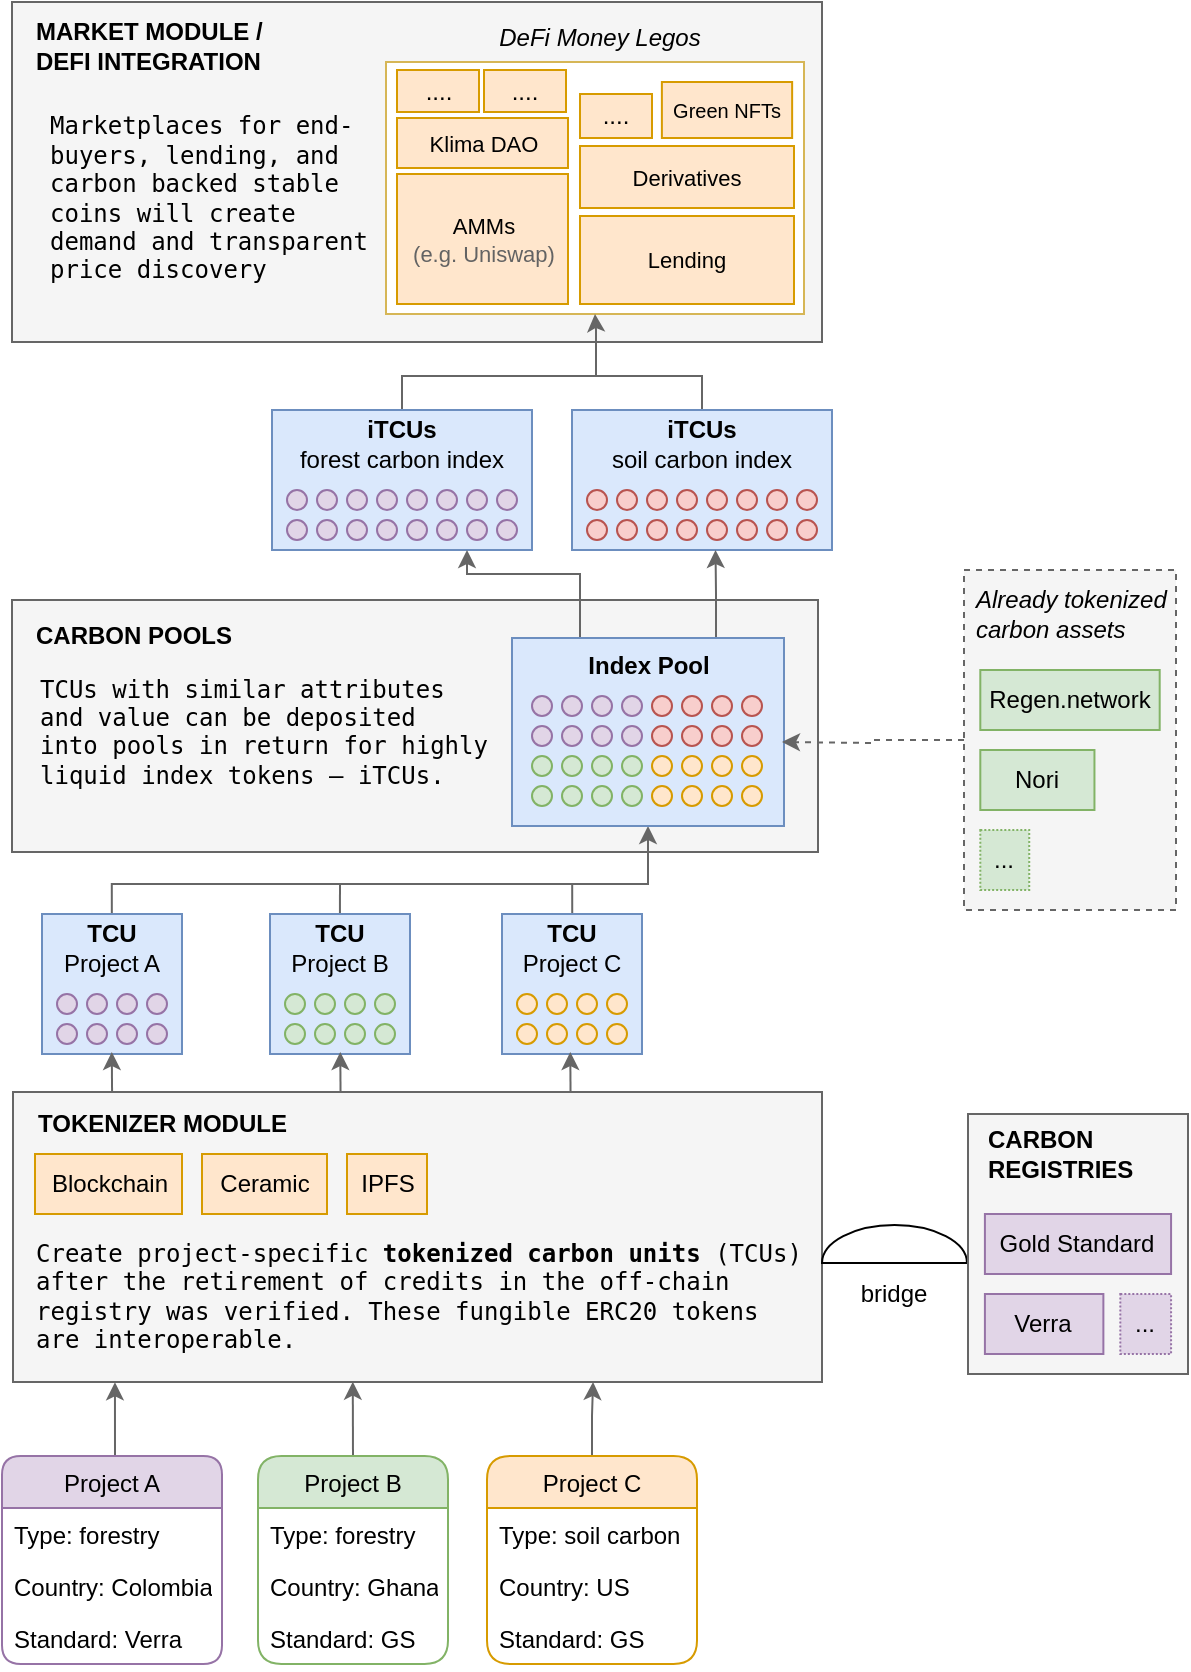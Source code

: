 <mxfile version="14.8.5" type="device"><diagram id="SS_UIljEwQkyQQ2TWj5h" name="Seite-1"><mxGraphModel dx="671" dy="948" grid="1" gridSize="1" guides="1" tooltips="1" connect="1" arrows="1" fold="1" page="1" pageScale="1" pageWidth="1169" pageHeight="1654" math="0" shadow="0"><root><mxCell id="0"/><mxCell id="1" parent="0"/><mxCell id="ynYBlpR0BykVtqzXHr8t-133" value="" style="rounded=0;whiteSpace=wrap;html=1;fillColor=#f5f5f5;align=center;strokeColor=#666666;fontColor=#333333;" parent="1" vertex="1"><mxGeometry x="1225" y="315" width="405" height="170" as="geometry"/></mxCell><mxCell id="f9KXA1o3cwQ3DW0LKf5Z-23" value="" style="rounded=0;whiteSpace=wrap;html=1;strokeColor=#d6b656;fillColor=#FFFFFF;" parent="1" vertex="1"><mxGeometry x="1412" y="345" width="209" height="126" as="geometry"/></mxCell><mxCell id="f9KXA1o3cwQ3DW0LKf5Z-45" style="edgeStyle=orthogonalEdgeStyle;rounded=0;orthogonalLoop=1;jettySize=auto;html=1;fontSize=11;startArrow=none;startFill=0;endArrow=none;endFill=0;strokeColor=#666666;" parent="1" source="ynYBlpR0BykVtqzXHr8t-135" edge="1"><mxGeometry relative="1" as="geometry"><mxPoint x="1518" y="502" as="targetPoint"/><Array as="points"><mxPoint x="1420" y="502"/></Array></mxGeometry></mxCell><mxCell id="ynYBlpR0BykVtqzXHr8t-135" value="" style="rounded=0;whiteSpace=wrap;html=1;align=center;strokeColor=#6c8ebf;fillColor=#dae8fc;" parent="1" vertex="1"><mxGeometry x="1355" y="519" width="130" height="70" as="geometry"/></mxCell><mxCell id="f9KXA1o3cwQ3DW0LKf5Z-42" style="edgeStyle=orthogonalEdgeStyle;rounded=0;orthogonalLoop=1;jettySize=auto;html=1;exitX=0.5;exitY=0;exitDx=0;exitDy=0;entryX=0.126;entryY=1.001;entryDx=0;entryDy=0;entryPerimeter=0;startArrow=none;startFill=0;endArrow=classic;endFill=1;strokeColor=#666666;" parent="1" source="ynYBlpR0BykVtqzXHr8t-141" target="ynYBlpR0BykVtqzXHr8t-326" edge="1"><mxGeometry relative="1" as="geometry"/></mxCell><mxCell id="ynYBlpR0BykVtqzXHr8t-141" value="Project A" style="rounded=1;swimlane;fontStyle=0;childLayout=stackLayout;horizontal=1;startSize=26;horizontalStack=0;resizeParent=1;resizeParentMax=0;resizeLast=0;collapsible=1;marginBottom=0;fillColor=#e1d5e7;strokeColor=#9673a6;arcSize=12;" parent="1" vertex="1"><mxGeometry x="1220" y="1042" width="110" height="104" as="geometry"><mxRectangle x="1220" y="1042" width="80" height="20" as="alternateBounds"/></mxGeometry></mxCell><mxCell id="ynYBlpR0BykVtqzXHr8t-142" value="Type: forestry" style="text;strokeColor=none;fillColor=none;align=left;verticalAlign=top;spacingLeft=4;spacingRight=4;overflow=hidden;rotatable=0;points=[[0,0.5],[1,0.5]];portConstraint=eastwest;" parent="ynYBlpR0BykVtqzXHr8t-141" vertex="1"><mxGeometry y="26" width="110" height="26" as="geometry"/></mxCell><mxCell id="ynYBlpR0BykVtqzXHr8t-143" value="Country: Colombia" style="text;strokeColor=none;fillColor=none;align=left;verticalAlign=top;spacingLeft=4;spacingRight=4;overflow=hidden;rotatable=0;points=[[0,0.5],[1,0.5]];portConstraint=eastwest;" parent="ynYBlpR0BykVtqzXHr8t-141" vertex="1"><mxGeometry y="52" width="110" height="26" as="geometry"/></mxCell><mxCell id="ynYBlpR0BykVtqzXHr8t-144" value="Standard: Verra" style="text;strokeColor=none;fillColor=none;align=left;verticalAlign=top;spacingLeft=4;spacingRight=4;overflow=hidden;rotatable=0;points=[[0,0.5],[1,0.5]];portConstraint=eastwest;" parent="ynYBlpR0BykVtqzXHr8t-141" vertex="1"><mxGeometry y="78" width="110" height="26" as="geometry"/></mxCell><mxCell id="f9KXA1o3cwQ3DW0LKf5Z-41" style="edgeStyle=orthogonalEdgeStyle;rounded=0;orthogonalLoop=1;jettySize=auto;html=1;exitX=0.5;exitY=0;exitDx=0;exitDy=0;entryX=0.42;entryY=0.999;entryDx=0;entryDy=0;entryPerimeter=0;startArrow=none;startFill=0;endArrow=classic;endFill=1;strokeColor=#666666;" parent="1" source="ynYBlpR0BykVtqzXHr8t-146" target="ynYBlpR0BykVtqzXHr8t-326" edge="1"><mxGeometry relative="1" as="geometry"/></mxCell><mxCell id="ynYBlpR0BykVtqzXHr8t-146" value="Project B" style="swimlane;fontStyle=0;childLayout=stackLayout;horizontal=1;startSize=26;horizontalStack=0;resizeParent=1;resizeParentMax=0;resizeLast=0;collapsible=1;marginBottom=0;rounded=1;strokeColor=#82b366;fillColor=#d5e8d4;" parent="1" vertex="1"><mxGeometry x="1348" y="1042" width="95" height="104" as="geometry"><mxRectangle x="155" y="850" width="80" height="20" as="alternateBounds"/></mxGeometry></mxCell><mxCell id="ynYBlpR0BykVtqzXHr8t-147" value="Type: forestry" style="text;strokeColor=none;fillColor=none;align=left;verticalAlign=top;spacingLeft=4;spacingRight=4;overflow=hidden;rotatable=0;points=[[0,0.5],[1,0.5]];portConstraint=eastwest;" parent="ynYBlpR0BykVtqzXHr8t-146" vertex="1"><mxGeometry y="26" width="95" height="26" as="geometry"/></mxCell><mxCell id="ynYBlpR0BykVtqzXHr8t-148" value="Country: Ghana" style="text;strokeColor=none;fillColor=none;align=left;verticalAlign=top;spacingLeft=4;spacingRight=4;overflow=hidden;rotatable=0;points=[[0,0.5],[1,0.5]];portConstraint=eastwest;" parent="ynYBlpR0BykVtqzXHr8t-146" vertex="1"><mxGeometry y="52" width="95" height="26" as="geometry"/></mxCell><mxCell id="ynYBlpR0BykVtqzXHr8t-149" value="Standard: GS" style="text;strokeColor=none;fillColor=none;align=left;verticalAlign=top;spacingLeft=4;spacingRight=4;overflow=hidden;rotatable=0;points=[[0,0.5],[1,0.5]];portConstraint=eastwest;" parent="ynYBlpR0BykVtqzXHr8t-146" vertex="1"><mxGeometry y="78" width="95" height="26" as="geometry"/></mxCell><mxCell id="f9KXA1o3cwQ3DW0LKf5Z-43" style="edgeStyle=orthogonalEdgeStyle;rounded=0;orthogonalLoop=1;jettySize=auto;html=1;startArrow=none;startFill=0;endArrow=classic;endFill=1;strokeColor=#666666;entryX=0.717;entryY=1;entryDx=0;entryDy=0;entryPerimeter=0;" parent="1" source="ynYBlpR0BykVtqzXHr8t-151" target="ynYBlpR0BykVtqzXHr8t-326" edge="1"><mxGeometry relative="1" as="geometry"><mxPoint x="1515" y="1021" as="targetPoint"/></mxGeometry></mxCell><mxCell id="ynYBlpR0BykVtqzXHr8t-151" value="Project C" style="swimlane;fontStyle=0;childLayout=stackLayout;horizontal=1;startSize=26;horizontalStack=0;resizeParent=1;resizeParentMax=0;resizeLast=0;collapsible=1;marginBottom=0;rounded=1;strokeColor=#d79b00;fillColor=#ffe6cc;" parent="1" vertex="1"><mxGeometry x="1462.5" y="1042" width="105" height="104" as="geometry"><mxRectangle x="275" y="850" width="80" height="20" as="alternateBounds"/></mxGeometry></mxCell><mxCell id="ynYBlpR0BykVtqzXHr8t-152" value="Type: soil carbon" style="text;strokeColor=none;fillColor=none;align=left;verticalAlign=top;spacingLeft=4;spacingRight=4;overflow=hidden;rotatable=0;points=[[0,0.5],[1,0.5]];portConstraint=eastwest;" parent="ynYBlpR0BykVtqzXHr8t-151" vertex="1"><mxGeometry y="26" width="105" height="26" as="geometry"/></mxCell><mxCell id="ynYBlpR0BykVtqzXHr8t-153" value="Country: US" style="text;strokeColor=none;fillColor=none;align=left;verticalAlign=top;spacingLeft=4;spacingRight=4;overflow=hidden;rotatable=0;points=[[0,0.5],[1,0.5]];portConstraint=eastwest;" parent="ynYBlpR0BykVtqzXHr8t-151" vertex="1"><mxGeometry y="52" width="105" height="26" as="geometry"/></mxCell><mxCell id="ynYBlpR0BykVtqzXHr8t-154" value="Standard: GS" style="text;strokeColor=none;fillColor=none;align=left;verticalAlign=top;spacingLeft=4;spacingRight=4;overflow=hidden;rotatable=0;points=[[0,0.5],[1,0.5]];portConstraint=eastwest;" parent="ynYBlpR0BykVtqzXHr8t-151" vertex="1"><mxGeometry y="78" width="105" height="26" as="geometry"/></mxCell><mxCell id="ynYBlpR0BykVtqzXHr8t-170" value="" style="rounded=0;whiteSpace=wrap;html=1;fillColor=#f5f5f5;align=center;strokeColor=#666666;fontColor=#333333;" parent="1" vertex="1"><mxGeometry x="1225" y="614" width="403" height="126" as="geometry"/></mxCell><mxCell id="ynYBlpR0BykVtqzXHr8t-171" value="CARBON POOLS" style="text;html=1;strokeColor=none;fillColor=none;align=left;verticalAlign=middle;whiteSpace=wrap;rounded=0;dashed=1;fontStyle=1" parent="1" vertex="1"><mxGeometry x="1235" y="617" width="125" height="30" as="geometry"/></mxCell><mxCell id="ynYBlpR0BykVtqzXHr8t-172" value="" style="edgeStyle=orthogonalEdgeStyle;rounded=0;orthogonalLoop=1;jettySize=auto;html=1;startArrow=none;startFill=0;endArrow=none;endFill=0;fillColor=#f5f5f5;strokeColor=#666666;" parent="1" edge="1"><mxGeometry relative="1" as="geometry"><mxPoint x="1274.94" y="791" as="sourcePoint"/><mxPoint x="1543" y="756" as="targetPoint"/><Array as="points"><mxPoint x="1275" y="756"/><mxPoint x="1543" y="756"/></Array></mxGeometry></mxCell><mxCell id="ynYBlpR0BykVtqzXHr8t-173" value="" style="edgeStyle=none;rounded=0;orthogonalLoop=1;jettySize=auto;html=1;startArrow=none;startFill=0;endArrow=none;endFill=0;fillColor=#f5f5f5;strokeColor=#666666;" parent="1" edge="1"><mxGeometry relative="1" as="geometry"><mxPoint x="1388.96" y="771" as="sourcePoint"/><mxPoint x="1389" y="756" as="targetPoint"/></mxGeometry></mxCell><mxCell id="ynYBlpR0BykVtqzXHr8t-174" value="" style="edgeStyle=orthogonalEdgeStyle;rounded=0;orthogonalLoop=1;jettySize=auto;html=1;startArrow=none;startFill=0;endArrow=classic;endFill=1;entryX=0.5;entryY=1;entryDx=0;entryDy=0;fillColor=#f5f5f5;strokeColor=#666666;" parent="1" target="ynYBlpR0BykVtqzXHr8t-286" edge="1"><mxGeometry relative="1" as="geometry"><mxPoint x="1505.12" y="771" as="sourcePoint"/><mxPoint x="1505" y="731" as="targetPoint"/><Array as="points"><mxPoint x="1505" y="756"/><mxPoint x="1543" y="756"/></Array></mxGeometry></mxCell><mxCell id="ynYBlpR0BykVtqzXHr8t-177" value="" style="ellipse;whiteSpace=wrap;html=1;aspect=fixed;align=center;strokeColor=#9673a6;fillColor=#e1d5e7;" parent="1" vertex="1"><mxGeometry x="1362.5" y="574" width="10" height="10" as="geometry"/></mxCell><mxCell id="ynYBlpR0BykVtqzXHr8t-178" value="" style="ellipse;whiteSpace=wrap;html=1;aspect=fixed;align=center;strokeColor=#9673a6;fillColor=#e1d5e7;" parent="1" vertex="1"><mxGeometry x="1377.5" y="574" width="10" height="10" as="geometry"/></mxCell><mxCell id="ynYBlpR0BykVtqzXHr8t-179" value="" style="ellipse;whiteSpace=wrap;html=1;aspect=fixed;align=center;strokeColor=#9673a6;fillColor=#e1d5e7;" parent="1" vertex="1"><mxGeometry x="1392.5" y="574" width="10" height="10" as="geometry"/></mxCell><mxCell id="ynYBlpR0BykVtqzXHr8t-180" value="" style="ellipse;whiteSpace=wrap;html=1;aspect=fixed;align=center;strokeColor=#9673a6;fillColor=#e1d5e7;" parent="1" vertex="1"><mxGeometry x="1362.5" y="559" width="10" height="10" as="geometry"/></mxCell><mxCell id="ynYBlpR0BykVtqzXHr8t-181" value="" style="ellipse;whiteSpace=wrap;html=1;aspect=fixed;align=center;strokeColor=#9673a6;fillColor=#e1d5e7;" parent="1" vertex="1"><mxGeometry x="1377.5" y="559" width="10" height="10" as="geometry"/></mxCell><mxCell id="ynYBlpR0BykVtqzXHr8t-182" value="" style="ellipse;whiteSpace=wrap;html=1;aspect=fixed;align=center;strokeColor=#9673a6;fillColor=#e1d5e7;" parent="1" vertex="1"><mxGeometry x="1392.5" y="559" width="10" height="10" as="geometry"/></mxCell><mxCell id="ynYBlpR0BykVtqzXHr8t-183" value="iTCUs" style="text;html=1;strokeColor=none;fillColor=none;align=center;verticalAlign=middle;whiteSpace=wrap;rounded=0;dashed=1;fontStyle=1" parent="1" vertex="1"><mxGeometry x="1395" y="519" width="50" height="20" as="geometry"/></mxCell><mxCell id="ynYBlpR0BykVtqzXHr8t-184" value="" style="ellipse;whiteSpace=wrap;html=1;aspect=fixed;align=center;strokeColor=#9673a6;fillColor=#e1d5e7;" parent="1" vertex="1"><mxGeometry x="1422.5" y="559" width="10" height="10" as="geometry"/></mxCell><mxCell id="ynYBlpR0BykVtqzXHr8t-185" value="" style="ellipse;whiteSpace=wrap;html=1;aspect=fixed;align=center;strokeColor=#9673a6;fillColor=#e1d5e7;" parent="1" vertex="1"><mxGeometry x="1407.5" y="559" width="10" height="10" as="geometry"/></mxCell><mxCell id="ynYBlpR0BykVtqzXHr8t-186" value="" style="ellipse;whiteSpace=wrap;html=1;aspect=fixed;align=center;strokeColor=#9673a6;fillColor=#e1d5e7;" parent="1" vertex="1"><mxGeometry x="1407.5" y="574" width="10" height="10" as="geometry"/></mxCell><mxCell id="ynYBlpR0BykVtqzXHr8t-187" value="" style="ellipse;whiteSpace=wrap;html=1;aspect=fixed;align=center;strokeColor=#9673a6;fillColor=#e1d5e7;" parent="1" vertex="1"><mxGeometry x="1422.5" y="574" width="10" height="10" as="geometry"/></mxCell><mxCell id="ynYBlpR0BykVtqzXHr8t-188" value="" style="ellipse;whiteSpace=wrap;html=1;aspect=fixed;align=center;strokeColor=#9673a6;fillColor=#e1d5e7;" parent="1" vertex="1"><mxGeometry x="1437.5" y="574" width="10" height="10" as="geometry"/></mxCell><mxCell id="ynYBlpR0BykVtqzXHr8t-189" value="" style="ellipse;whiteSpace=wrap;html=1;aspect=fixed;align=center;strokeColor=#9673a6;fillColor=#e1d5e7;" parent="1" vertex="1"><mxGeometry x="1437.5" y="559" width="10" height="10" as="geometry"/></mxCell><mxCell id="ynYBlpR0BykVtqzXHr8t-190" value="" style="ellipse;whiteSpace=wrap;html=1;aspect=fixed;align=center;strokeColor=#9673a6;fillColor=#e1d5e7;" parent="1" vertex="1"><mxGeometry x="1452.5" y="559" width="10" height="10" as="geometry"/></mxCell><mxCell id="ynYBlpR0BykVtqzXHr8t-191" value="" style="ellipse;whiteSpace=wrap;html=1;aspect=fixed;align=center;strokeColor=#9673a6;fillColor=#e1d5e7;" parent="1" vertex="1"><mxGeometry x="1467.5" y="559" width="10" height="10" as="geometry"/></mxCell><mxCell id="ynYBlpR0BykVtqzXHr8t-192" value="" style="ellipse;whiteSpace=wrap;html=1;aspect=fixed;align=center;strokeColor=#9673a6;fillColor=#e1d5e7;" parent="1" vertex="1"><mxGeometry x="1452.5" y="574" width="10" height="10" as="geometry"/></mxCell><mxCell id="ynYBlpR0BykVtqzXHr8t-193" value="" style="ellipse;whiteSpace=wrap;html=1;aspect=fixed;align=center;strokeColor=#9673a6;fillColor=#e1d5e7;" parent="1" vertex="1"><mxGeometry x="1467.5" y="574" width="10" height="10" as="geometry"/></mxCell><mxCell id="ynYBlpR0BykVtqzXHr8t-194" value="&lt;span style=&quot;font-weight: normal&quot;&gt;forest carbon index&lt;/span&gt;" style="text;html=1;strokeColor=none;fillColor=none;align=center;verticalAlign=middle;whiteSpace=wrap;rounded=0;dashed=1;fontStyle=1" parent="1" vertex="1"><mxGeometry x="1355" y="539" width="130" height="10" as="geometry"/></mxCell><mxCell id="ynYBlpR0BykVtqzXHr8t-195" value="" style="edgeStyle=orthogonalEdgeStyle;rounded=0;orthogonalLoop=1;jettySize=auto;html=1;startArrow=none;startFill=0;endArrow=classic;endFill=1;fillColor=#f5f5f5;strokeColor=#666666;entryX=0.5;entryY=1;entryDx=0;entryDy=0;" parent="1" source="ynYBlpR0BykVtqzXHr8t-196" target="f9KXA1o3cwQ3DW0LKf5Z-23" edge="1"><mxGeometry relative="1" as="geometry"><mxPoint x="1595" y="435" as="targetPoint"/><Array as="points"><mxPoint x="1570" y="502"/><mxPoint x="1517" y="502"/><mxPoint x="1517" y="479"/><mxPoint x="1517" y="479"/></Array></mxGeometry></mxCell><mxCell id="ynYBlpR0BykVtqzXHr8t-196" value="" style="rounded=0;whiteSpace=wrap;html=1;align=center;strokeColor=#6c8ebf;fillColor=#dae8fc;" parent="1" vertex="1"><mxGeometry x="1505" y="519" width="130" height="70" as="geometry"/></mxCell><mxCell id="ynYBlpR0BykVtqzXHr8t-199" value="" style="ellipse;whiteSpace=wrap;html=1;aspect=fixed;align=center;strokeColor=#b85450;fillColor=#f8cecc;" parent="1" vertex="1"><mxGeometry x="1512.5" y="574" width="10" height="10" as="geometry"/></mxCell><mxCell id="ynYBlpR0BykVtqzXHr8t-200" value="" style="ellipse;whiteSpace=wrap;html=1;aspect=fixed;align=center;strokeColor=#b85450;fillColor=#f8cecc;" parent="1" vertex="1"><mxGeometry x="1527.5" y="574" width="10" height="10" as="geometry"/></mxCell><mxCell id="ynYBlpR0BykVtqzXHr8t-201" value="" style="ellipse;whiteSpace=wrap;html=1;aspect=fixed;align=center;strokeColor=#b85450;fillColor=#f8cecc;" parent="1" vertex="1"><mxGeometry x="1542.5" y="574" width="10" height="10" as="geometry"/></mxCell><mxCell id="ynYBlpR0BykVtqzXHr8t-202" value="" style="ellipse;whiteSpace=wrap;html=1;aspect=fixed;align=center;strokeColor=#b85450;fillColor=#f8cecc;" parent="1" vertex="1"><mxGeometry x="1512.5" y="559" width="10" height="10" as="geometry"/></mxCell><mxCell id="ynYBlpR0BykVtqzXHr8t-203" value="" style="ellipse;whiteSpace=wrap;html=1;aspect=fixed;align=center;strokeColor=#b85450;fillColor=#f8cecc;" parent="1" vertex="1"><mxGeometry x="1527.5" y="559" width="10" height="10" as="geometry"/></mxCell><mxCell id="ynYBlpR0BykVtqzXHr8t-204" value="" style="ellipse;whiteSpace=wrap;html=1;aspect=fixed;align=center;strokeColor=#b85450;fillColor=#f8cecc;" parent="1" vertex="1"><mxGeometry x="1542.5" y="559" width="10" height="10" as="geometry"/></mxCell><mxCell id="ynYBlpR0BykVtqzXHr8t-205" value="iTCUs" style="text;html=1;strokeColor=none;fillColor=none;align=center;verticalAlign=middle;whiteSpace=wrap;rounded=0;dashed=1;fontStyle=1" parent="1" vertex="1"><mxGeometry x="1545" y="519" width="50" height="20" as="geometry"/></mxCell><mxCell id="ynYBlpR0BykVtqzXHr8t-206" value="" style="ellipse;whiteSpace=wrap;html=1;aspect=fixed;align=center;strokeColor=#b85450;fillColor=#f8cecc;" parent="1" vertex="1"><mxGeometry x="1572.5" y="559" width="10" height="10" as="geometry"/></mxCell><mxCell id="ynYBlpR0BykVtqzXHr8t-207" value="" style="ellipse;whiteSpace=wrap;html=1;aspect=fixed;align=center;strokeColor=#b85450;fillColor=#f8cecc;" parent="1" vertex="1"><mxGeometry x="1557.5" y="559" width="10" height="10" as="geometry"/></mxCell><mxCell id="ynYBlpR0BykVtqzXHr8t-208" value="" style="ellipse;whiteSpace=wrap;html=1;aspect=fixed;align=center;strokeColor=#b85450;fillColor=#f8cecc;" parent="1" vertex="1"><mxGeometry x="1557.5" y="574" width="10" height="10" as="geometry"/></mxCell><mxCell id="ynYBlpR0BykVtqzXHr8t-209" value="" style="ellipse;whiteSpace=wrap;html=1;aspect=fixed;align=center;strokeColor=#b85450;fillColor=#f8cecc;" parent="1" vertex="1"><mxGeometry x="1572.5" y="574" width="10" height="10" as="geometry"/></mxCell><mxCell id="ynYBlpR0BykVtqzXHr8t-210" value="" style="ellipse;whiteSpace=wrap;html=1;aspect=fixed;align=center;strokeColor=#b85450;fillColor=#f8cecc;" parent="1" vertex="1"><mxGeometry x="1587.5" y="574" width="10" height="10" as="geometry"/></mxCell><mxCell id="ynYBlpR0BykVtqzXHr8t-211" value="" style="ellipse;whiteSpace=wrap;html=1;aspect=fixed;align=center;strokeColor=#b85450;fillColor=#f8cecc;" parent="1" vertex="1"><mxGeometry x="1587.5" y="559" width="10" height="10" as="geometry"/></mxCell><mxCell id="ynYBlpR0BykVtqzXHr8t-212" value="" style="ellipse;whiteSpace=wrap;html=1;aspect=fixed;align=center;strokeColor=#b85450;fillColor=#f8cecc;" parent="1" vertex="1"><mxGeometry x="1602.5" y="559" width="10" height="10" as="geometry"/></mxCell><mxCell id="ynYBlpR0BykVtqzXHr8t-213" value="" style="ellipse;whiteSpace=wrap;html=1;aspect=fixed;align=center;strokeColor=#b85450;fillColor=#f8cecc;" parent="1" vertex="1"><mxGeometry x="1617.5" y="559" width="10" height="10" as="geometry"/></mxCell><mxCell id="ynYBlpR0BykVtqzXHr8t-214" value="" style="ellipse;whiteSpace=wrap;html=1;aspect=fixed;align=center;strokeColor=#b85450;fillColor=#f8cecc;" parent="1" vertex="1"><mxGeometry x="1602.5" y="574" width="10" height="10" as="geometry"/></mxCell><mxCell id="ynYBlpR0BykVtqzXHr8t-215" value="" style="ellipse;whiteSpace=wrap;html=1;aspect=fixed;align=center;strokeColor=#b85450;fillColor=#f8cecc;" parent="1" vertex="1"><mxGeometry x="1617.5" y="574" width="10" height="10" as="geometry"/></mxCell><mxCell id="ynYBlpR0BykVtqzXHr8t-216" value="&lt;span style=&quot;font-weight: normal&quot;&gt;soil carbon index&lt;/span&gt;" style="text;html=1;strokeColor=none;fillColor=none;align=center;verticalAlign=middle;whiteSpace=wrap;rounded=0;dashed=1;fontStyle=1" parent="1" vertex="1"><mxGeometry x="1505" y="539" width="130" height="10" as="geometry"/></mxCell><mxCell id="ynYBlpR0BykVtqzXHr8t-219" value="MARKET MODULE / &lt;br&gt;DEFI INTEGRATION" style="text;html=1;strokeColor=none;fillColor=none;align=left;verticalAlign=middle;whiteSpace=wrap;rounded=0;dashed=1;fontStyle=1" parent="1" vertex="1"><mxGeometry x="1235" y="322" width="245" height="30" as="geometry"/></mxCell><mxCell id="ynYBlpR0BykVtqzXHr8t-222" value="&lt;pre&gt;&lt;span style=&quot;font-weight: normal&quot;&gt;Marketplaces for end-&lt;br&gt;buyers, lending, and &lt;br&gt;carbon backed stable &lt;br&gt;coins will create &lt;br&gt;demand and transparent &lt;br&gt;price discovery&lt;br&gt;&lt;/span&gt;&lt;/pre&gt;" style="text;html=1;strokeColor=none;fillColor=none;align=left;verticalAlign=middle;whiteSpace=wrap;rounded=0;dashed=1;fontStyle=1" parent="1" vertex="1"><mxGeometry x="1242" y="356" width="183" height="113" as="geometry"/></mxCell><mxCell id="ynYBlpR0BykVtqzXHr8t-220" value="AMMs&lt;br style=&quot;font-size: 11px&quot;&gt;&lt;font color=&quot;#636363&quot;&gt;(e.g. Uniswap)&lt;/font&gt;" style="rounded=0;whiteSpace=wrap;html=1;fillColor=#ffe6cc;strokeColor=#d79b00;fontSize=11;" parent="1" vertex="1"><mxGeometry x="1417.5" y="401" width="85.5" height="65" as="geometry"/></mxCell><mxCell id="ynYBlpR0BykVtqzXHr8t-238" value="" style="rounded=0;whiteSpace=wrap;html=1;align=center;strokeColor=#6c8ebf;fillColor=#dae8fc;" parent="1" vertex="1"><mxGeometry x="1240" y="771" width="70" height="70" as="geometry"/></mxCell><mxCell id="ynYBlpR0BykVtqzXHr8t-239" value="" style="ellipse;whiteSpace=wrap;html=1;aspect=fixed;align=center;strokeColor=#9673a6;fillColor=#e1d5e7;" parent="1" vertex="1"><mxGeometry x="1247.5" y="826" width="10" height="10" as="geometry"/></mxCell><mxCell id="ynYBlpR0BykVtqzXHr8t-240" value="" style="ellipse;whiteSpace=wrap;html=1;aspect=fixed;align=center;strokeColor=#9673a6;fillColor=#e1d5e7;" parent="1" vertex="1"><mxGeometry x="1247.5" y="811" width="10" height="10" as="geometry"/></mxCell><mxCell id="ynYBlpR0BykVtqzXHr8t-241" value="TCU" style="text;html=1;strokeColor=none;fillColor=none;align=center;verticalAlign=middle;whiteSpace=wrap;rounded=0;dashed=1;fontStyle=1" parent="1" vertex="1"><mxGeometry x="1240" y="771" width="70" height="20" as="geometry"/></mxCell><mxCell id="ynYBlpR0BykVtqzXHr8t-242" value="" style="ellipse;whiteSpace=wrap;html=1;aspect=fixed;align=center;strokeColor=#9673a6;fillColor=#e1d5e7;" parent="1" vertex="1"><mxGeometry x="1277.5" y="811" width="10" height="10" as="geometry"/></mxCell><mxCell id="ynYBlpR0BykVtqzXHr8t-243" value="" style="ellipse;whiteSpace=wrap;html=1;aspect=fixed;align=center;strokeColor=#9673a6;fillColor=#e1d5e7;" parent="1" vertex="1"><mxGeometry x="1262.5" y="811" width="10" height="10" as="geometry"/></mxCell><mxCell id="ynYBlpR0BykVtqzXHr8t-244" value="" style="ellipse;whiteSpace=wrap;html=1;aspect=fixed;align=center;strokeColor=#9673a6;fillColor=#e1d5e7;" parent="1" vertex="1"><mxGeometry x="1262.5" y="826" width="10" height="10" as="geometry"/></mxCell><mxCell id="ynYBlpR0BykVtqzXHr8t-245" value="" style="ellipse;whiteSpace=wrap;html=1;aspect=fixed;align=center;strokeColor=#9673a6;fillColor=#e1d5e7;" parent="1" vertex="1"><mxGeometry x="1277.5" y="826" width="10" height="10" as="geometry"/></mxCell><mxCell id="ynYBlpR0BykVtqzXHr8t-246" value="" style="ellipse;whiteSpace=wrap;html=1;aspect=fixed;align=center;strokeColor=#9673a6;fillColor=#e1d5e7;" parent="1" vertex="1"><mxGeometry x="1292.5" y="826" width="10" height="10" as="geometry"/></mxCell><mxCell id="ynYBlpR0BykVtqzXHr8t-247" value="" style="ellipse;whiteSpace=wrap;html=1;aspect=fixed;align=center;strokeColor=#9673a6;fillColor=#e1d5e7;" parent="1" vertex="1"><mxGeometry x="1292.5" y="811" width="10" height="10" as="geometry"/></mxCell><mxCell id="ynYBlpR0BykVtqzXHr8t-248" value="&lt;span style=&quot;font-weight: normal&quot;&gt;Project A&lt;/span&gt;" style="text;html=1;strokeColor=none;fillColor=none;align=center;verticalAlign=middle;whiteSpace=wrap;rounded=0;dashed=1;fontStyle=1" parent="1" vertex="1"><mxGeometry x="1240" y="791" width="70" height="10" as="geometry"/></mxCell><mxCell id="ynYBlpR0BykVtqzXHr8t-249" value="" style="rounded=0;whiteSpace=wrap;html=1;align=center;strokeColor=#6c8ebf;fillColor=#dae8fc;" parent="1" vertex="1"><mxGeometry x="1354" y="771" width="70" height="70" as="geometry"/></mxCell><mxCell id="ynYBlpR0BykVtqzXHr8t-250" value="" style="ellipse;whiteSpace=wrap;html=1;aspect=fixed;align=center;strokeColor=#82b366;fillColor=#d5e8d4;" parent="1" vertex="1"><mxGeometry x="1361.5" y="826" width="10" height="10" as="geometry"/></mxCell><mxCell id="ynYBlpR0BykVtqzXHr8t-251" value="" style="ellipse;whiteSpace=wrap;html=1;aspect=fixed;align=center;strokeColor=#82b366;fillColor=#d5e8d4;" parent="1" vertex="1"><mxGeometry x="1361.5" y="811" width="10" height="10" as="geometry"/></mxCell><mxCell id="ynYBlpR0BykVtqzXHr8t-252" value="TCU" style="text;html=1;strokeColor=none;fillColor=none;align=center;verticalAlign=middle;whiteSpace=wrap;rounded=0;dashed=1;fontStyle=1" parent="1" vertex="1"><mxGeometry x="1354" y="771" width="70" height="20" as="geometry"/></mxCell><mxCell id="ynYBlpR0BykVtqzXHr8t-253" value="" style="ellipse;whiteSpace=wrap;html=1;aspect=fixed;align=center;strokeColor=#82b366;fillColor=#d5e8d4;" parent="1" vertex="1"><mxGeometry x="1391.5" y="811" width="10" height="10" as="geometry"/></mxCell><mxCell id="ynYBlpR0BykVtqzXHr8t-254" value="" style="ellipse;whiteSpace=wrap;html=1;aspect=fixed;align=center;strokeColor=#82b366;fillColor=#d5e8d4;" parent="1" vertex="1"><mxGeometry x="1376.5" y="811" width="10" height="10" as="geometry"/></mxCell><mxCell id="ynYBlpR0BykVtqzXHr8t-255" value="" style="ellipse;whiteSpace=wrap;html=1;aspect=fixed;align=center;strokeColor=#82b366;fillColor=#d5e8d4;" parent="1" vertex="1"><mxGeometry x="1376.5" y="826" width="10" height="10" as="geometry"/></mxCell><mxCell id="ynYBlpR0BykVtqzXHr8t-256" value="" style="ellipse;whiteSpace=wrap;html=1;aspect=fixed;align=center;strokeColor=#82b366;fillColor=#d5e8d4;" parent="1" vertex="1"><mxGeometry x="1391.5" y="826" width="10" height="10" as="geometry"/></mxCell><mxCell id="ynYBlpR0BykVtqzXHr8t-257" value="" style="ellipse;whiteSpace=wrap;html=1;aspect=fixed;align=center;strokeColor=#82b366;fillColor=#d5e8d4;" parent="1" vertex="1"><mxGeometry x="1406.5" y="826" width="10" height="10" as="geometry"/></mxCell><mxCell id="ynYBlpR0BykVtqzXHr8t-258" value="" style="ellipse;whiteSpace=wrap;html=1;aspect=fixed;align=center;strokeColor=#82b366;fillColor=#d5e8d4;" parent="1" vertex="1"><mxGeometry x="1406.5" y="811" width="10" height="10" as="geometry"/></mxCell><mxCell id="ynYBlpR0BykVtqzXHr8t-259" value="&lt;span style=&quot;font-weight: normal&quot;&gt;Project B&lt;/span&gt;" style="text;html=1;strokeColor=none;fillColor=none;align=center;verticalAlign=middle;whiteSpace=wrap;rounded=0;dashed=1;fontStyle=1" parent="1" vertex="1"><mxGeometry x="1354" y="791" width="70" height="10" as="geometry"/></mxCell><mxCell id="ynYBlpR0BykVtqzXHr8t-260" value="" style="rounded=0;whiteSpace=wrap;html=1;align=center;strokeColor=#6c8ebf;fillColor=#dae8fc;" parent="1" vertex="1"><mxGeometry x="1470" y="771" width="70" height="70" as="geometry"/></mxCell><mxCell id="ynYBlpR0BykVtqzXHr8t-261" value="" style="ellipse;whiteSpace=wrap;html=1;aspect=fixed;align=center;strokeColor=#d79b00;fillColor=#ffe6cc;" parent="1" vertex="1"><mxGeometry x="1477.5" y="826" width="10" height="10" as="geometry"/></mxCell><mxCell id="ynYBlpR0BykVtqzXHr8t-262" value="" style="ellipse;whiteSpace=wrap;html=1;aspect=fixed;align=center;strokeColor=#d79b00;fillColor=#ffe6cc;" parent="1" vertex="1"><mxGeometry x="1477.5" y="811" width="10" height="10" as="geometry"/></mxCell><mxCell id="ynYBlpR0BykVtqzXHr8t-263" value="TCU" style="text;html=1;strokeColor=none;fillColor=none;align=center;verticalAlign=middle;whiteSpace=wrap;rounded=0;dashed=1;fontStyle=1" parent="1" vertex="1"><mxGeometry x="1470" y="771" width="70" height="20" as="geometry"/></mxCell><mxCell id="ynYBlpR0BykVtqzXHr8t-264" value="" style="ellipse;whiteSpace=wrap;html=1;aspect=fixed;align=center;strokeColor=#d79b00;fillColor=#ffe6cc;" parent="1" vertex="1"><mxGeometry x="1507.5" y="811" width="10" height="10" as="geometry"/></mxCell><mxCell id="ynYBlpR0BykVtqzXHr8t-265" value="" style="ellipse;whiteSpace=wrap;html=1;aspect=fixed;align=center;strokeColor=#d79b00;fillColor=#ffe6cc;" parent="1" vertex="1"><mxGeometry x="1492.5" y="811" width="10" height="10" as="geometry"/></mxCell><mxCell id="ynYBlpR0BykVtqzXHr8t-266" value="" style="ellipse;whiteSpace=wrap;html=1;aspect=fixed;align=center;strokeColor=#d79b00;fillColor=#ffe6cc;" parent="1" vertex="1"><mxGeometry x="1492.5" y="826" width="10" height="10" as="geometry"/></mxCell><mxCell id="ynYBlpR0BykVtqzXHr8t-267" value="" style="ellipse;whiteSpace=wrap;html=1;aspect=fixed;align=center;strokeColor=#d79b00;fillColor=#ffe6cc;" parent="1" vertex="1"><mxGeometry x="1507.5" y="826" width="10" height="10" as="geometry"/></mxCell><mxCell id="ynYBlpR0BykVtqzXHr8t-268" value="" style="ellipse;whiteSpace=wrap;html=1;aspect=fixed;align=center;strokeColor=#d79b00;fillColor=#ffe6cc;" parent="1" vertex="1"><mxGeometry x="1522.5" y="826" width="10" height="10" as="geometry"/></mxCell><mxCell id="ynYBlpR0BykVtqzXHr8t-269" value="" style="ellipse;whiteSpace=wrap;html=1;aspect=fixed;align=center;strokeColor=#d79b00;fillColor=#ffe6cc;" parent="1" vertex="1"><mxGeometry x="1522.5" y="811" width="10" height="10" as="geometry"/></mxCell><mxCell id="ynYBlpR0BykVtqzXHr8t-270" value="&lt;span style=&quot;font-weight: normal&quot;&gt;Project C&lt;/span&gt;" style="text;html=1;strokeColor=none;fillColor=none;align=center;verticalAlign=middle;whiteSpace=wrap;rounded=0;dashed=1;fontStyle=1" parent="1" vertex="1"><mxGeometry x="1470" y="791" width="70" height="10" as="geometry"/></mxCell><mxCell id="ynYBlpR0BykVtqzXHr8t-282" value="" style="edgeStyle=none;rounded=0;orthogonalLoop=1;jettySize=auto;html=1;startArrow=classic;startFill=1;entryX=0.299;entryY=0.013;entryDx=0;entryDy=0;entryPerimeter=0;endArrow=none;endFill=0;fillColor=#f5f5f5;strokeColor=#666666;" parent="1" edge="1"><mxGeometry relative="1" as="geometry"><mxPoint x="1274.896" y="840" as="sourcePoint"/><mxPoint x="1275.11" y="871.39" as="targetPoint"/></mxGeometry></mxCell><mxCell id="ynYBlpR0BykVtqzXHr8t-283" value="" style="edgeStyle=none;rounded=0;orthogonalLoop=1;jettySize=auto;html=1;startArrow=classic;startFill=1;entryX=0.299;entryY=0.013;entryDx=0;entryDy=0;entryPerimeter=0;endArrow=none;endFill=0;fillColor=#f5f5f5;strokeColor=#666666;" parent="1" edge="1"><mxGeometry relative="1" as="geometry"><mxPoint x="1389.136" y="840" as="sourcePoint"/><mxPoint x="1389.35" y="871.39" as="targetPoint"/></mxGeometry></mxCell><mxCell id="ynYBlpR0BykVtqzXHr8t-284" value="" style="edgeStyle=none;rounded=0;orthogonalLoop=1;jettySize=auto;html=1;startArrow=classic;startFill=1;entryX=0.299;entryY=0.013;entryDx=0;entryDy=0;entryPerimeter=0;endArrow=none;endFill=0;fillColor=#f5f5f5;strokeColor=#666666;" parent="1" edge="1"><mxGeometry relative="1" as="geometry"><mxPoint x="1504.136" y="840" as="sourcePoint"/><mxPoint x="1504.35" y="871.39" as="targetPoint"/></mxGeometry></mxCell><mxCell id="f9KXA1o3cwQ3DW0LKf5Z-10" style="edgeStyle=orthogonalEdgeStyle;rounded=0;orthogonalLoop=1;jettySize=auto;html=1;exitX=0.25;exitY=0;exitDx=0;exitDy=0;entryX=0.75;entryY=1;entryDx=0;entryDy=0;startArrow=none;startFill=0;endArrow=classic;endFill=1;strokeColor=#666666;" parent="1" source="ynYBlpR0BykVtqzXHr8t-286" target="ynYBlpR0BykVtqzXHr8t-135" edge="1"><mxGeometry relative="1" as="geometry"><Array as="points"><mxPoint x="1509" y="601"/><mxPoint x="1453" y="601"/></Array></mxGeometry></mxCell><mxCell id="f9KXA1o3cwQ3DW0LKf5Z-11" style="edgeStyle=orthogonalEdgeStyle;rounded=0;orthogonalLoop=1;jettySize=auto;html=1;exitX=0.75;exitY=0;exitDx=0;exitDy=0;entryX=0.552;entryY=1;entryDx=0;entryDy=0;entryPerimeter=0;startArrow=none;startFill=0;endArrow=classic;endFill=1;strokeColor=#666666;" parent="1" source="ynYBlpR0BykVtqzXHr8t-286" target="ynYBlpR0BykVtqzXHr8t-196" edge="1"><mxGeometry relative="1" as="geometry"/></mxCell><mxCell id="ynYBlpR0BykVtqzXHr8t-286" value="" style="rounded=0;whiteSpace=wrap;html=1;fillColor=#dae8fc;strokeColor=#6c8ebf;" parent="1" vertex="1"><mxGeometry x="1475" y="633" width="136" height="94" as="geometry"/></mxCell><mxCell id="ynYBlpR0BykVtqzXHr8t-287" value="Index Pool" style="text;html=1;strokeColor=none;fillColor=none;align=center;verticalAlign=middle;whiteSpace=wrap;rounded=0;dashed=1;fontStyle=1" parent="1" vertex="1"><mxGeometry x="1505.5" y="637" width="75" height="20" as="geometry"/></mxCell><mxCell id="ynYBlpR0BykVtqzXHr8t-288" value="" style="ellipse;whiteSpace=wrap;html=1;aspect=fixed;align=center;strokeColor=#82b366;fillColor=#d5e8d4;" parent="1" vertex="1"><mxGeometry x="1485" y="692" width="10" height="10" as="geometry"/></mxCell><mxCell id="ynYBlpR0BykVtqzXHr8t-289" value="" style="ellipse;whiteSpace=wrap;html=1;aspect=fixed;align=center;strokeColor=#82b366;fillColor=#d5e8d4;" parent="1" vertex="1"><mxGeometry x="1500" y="692" width="10" height="10" as="geometry"/></mxCell><mxCell id="ynYBlpR0BykVtqzXHr8t-290" value="" style="ellipse;whiteSpace=wrap;html=1;aspect=fixed;align=center;strokeColor=#82b366;fillColor=#d5e8d4;" parent="1" vertex="1"><mxGeometry x="1515" y="692" width="10" height="10" as="geometry"/></mxCell><mxCell id="ynYBlpR0BykVtqzXHr8t-291" value="" style="ellipse;whiteSpace=wrap;html=1;aspect=fixed;align=center;strokeColor=#82b366;fillColor=#d5e8d4;" parent="1" vertex="1"><mxGeometry x="1530" y="692" width="10" height="10" as="geometry"/></mxCell><mxCell id="ynYBlpR0BykVtqzXHr8t-292" value="" style="ellipse;whiteSpace=wrap;html=1;aspect=fixed;align=center;strokeColor=#82b366;fillColor=#d5e8d4;" parent="1" vertex="1"><mxGeometry x="1530" y="707" width="10" height="10" as="geometry"/></mxCell><mxCell id="ynYBlpR0BykVtqzXHr8t-293" value="" style="ellipse;whiteSpace=wrap;html=1;aspect=fixed;align=center;strokeColor=#82b366;fillColor=#d5e8d4;" parent="1" vertex="1"><mxGeometry x="1515" y="707" width="10" height="10" as="geometry"/></mxCell><mxCell id="ynYBlpR0BykVtqzXHr8t-294" value="" style="ellipse;whiteSpace=wrap;html=1;aspect=fixed;align=center;strokeColor=#82b366;fillColor=#d5e8d4;" parent="1" vertex="1"><mxGeometry x="1500" y="707" width="10" height="10" as="geometry"/></mxCell><mxCell id="ynYBlpR0BykVtqzXHr8t-295" value="" style="ellipse;whiteSpace=wrap;html=1;aspect=fixed;align=center;strokeColor=#82b366;fillColor=#d5e8d4;" parent="1" vertex="1"><mxGeometry x="1485" y="707" width="10" height="10" as="geometry"/></mxCell><mxCell id="ynYBlpR0BykVtqzXHr8t-296" value="" style="ellipse;whiteSpace=wrap;html=1;aspect=fixed;align=center;strokeColor=#d79b00;fillColor=#ffe6cc;" parent="1" vertex="1"><mxGeometry x="1545" y="692" width="10" height="10" as="geometry"/></mxCell><mxCell id="ynYBlpR0BykVtqzXHr8t-297" value="" style="ellipse;whiteSpace=wrap;html=1;aspect=fixed;align=center;strokeColor=#d79b00;fillColor=#ffe6cc;" parent="1" vertex="1"><mxGeometry x="1560" y="692" width="10" height="10" as="geometry"/></mxCell><mxCell id="ynYBlpR0BykVtqzXHr8t-298" value="" style="ellipse;whiteSpace=wrap;html=1;aspect=fixed;align=center;strokeColor=#d79b00;fillColor=#ffe6cc;" parent="1" vertex="1"><mxGeometry x="1575" y="692" width="10" height="10" as="geometry"/></mxCell><mxCell id="ynYBlpR0BykVtqzXHr8t-299" value="" style="ellipse;whiteSpace=wrap;html=1;aspect=fixed;align=center;strokeColor=#d79b00;fillColor=#ffe6cc;" parent="1" vertex="1"><mxGeometry x="1590" y="692" width="10" height="10" as="geometry"/></mxCell><mxCell id="ynYBlpR0BykVtqzXHr8t-300" value="" style="ellipse;whiteSpace=wrap;html=1;aspect=fixed;align=center;strokeColor=#d79b00;fillColor=#ffe6cc;" parent="1" vertex="1"><mxGeometry x="1590" y="707" width="10" height="10" as="geometry"/></mxCell><mxCell id="ynYBlpR0BykVtqzXHr8t-301" value="" style="ellipse;whiteSpace=wrap;html=1;aspect=fixed;align=center;strokeColor=#d79b00;fillColor=#ffe6cc;" parent="1" vertex="1"><mxGeometry x="1575" y="707" width="10" height="10" as="geometry"/></mxCell><mxCell id="ynYBlpR0BykVtqzXHr8t-302" value="" style="ellipse;whiteSpace=wrap;html=1;aspect=fixed;align=center;strokeColor=#d79b00;fillColor=#ffe6cc;" parent="1" vertex="1"><mxGeometry x="1560" y="707" width="10" height="10" as="geometry"/></mxCell><mxCell id="ynYBlpR0BykVtqzXHr8t-303" value="" style="ellipse;whiteSpace=wrap;html=1;aspect=fixed;align=center;strokeColor=#d79b00;fillColor=#ffe6cc;" parent="1" vertex="1"><mxGeometry x="1545" y="707" width="10" height="10" as="geometry"/></mxCell><mxCell id="ynYBlpR0BykVtqzXHr8t-304" value="" style="ellipse;whiteSpace=wrap;html=1;aspect=fixed;align=center;strokeColor=#b85450;fillColor=#f8cecc;" parent="1" vertex="1"><mxGeometry x="1545" y="662" width="10" height="10" as="geometry"/></mxCell><mxCell id="ynYBlpR0BykVtqzXHr8t-305" value="" style="ellipse;whiteSpace=wrap;html=1;aspect=fixed;align=center;strokeColor=#b85450;fillColor=#f8cecc;" parent="1" vertex="1"><mxGeometry x="1560" y="662" width="10" height="10" as="geometry"/></mxCell><mxCell id="ynYBlpR0BykVtqzXHr8t-306" value="" style="ellipse;whiteSpace=wrap;html=1;aspect=fixed;align=center;strokeColor=#b85450;fillColor=#f8cecc;" parent="1" vertex="1"><mxGeometry x="1575" y="662" width="10" height="10" as="geometry"/></mxCell><mxCell id="ynYBlpR0BykVtqzXHr8t-307" value="" style="ellipse;whiteSpace=wrap;html=1;aspect=fixed;align=center;strokeColor=#b85450;fillColor=#f8cecc;" parent="1" vertex="1"><mxGeometry x="1590" y="662" width="10" height="10" as="geometry"/></mxCell><mxCell id="ynYBlpR0BykVtqzXHr8t-308" value="" style="ellipse;whiteSpace=wrap;html=1;aspect=fixed;align=center;strokeColor=#b85450;fillColor=#f8cecc;" parent="1" vertex="1"><mxGeometry x="1590" y="677" width="10" height="10" as="geometry"/></mxCell><mxCell id="ynYBlpR0BykVtqzXHr8t-309" value="" style="ellipse;whiteSpace=wrap;html=1;aspect=fixed;align=center;strokeColor=#b85450;fillColor=#f8cecc;" parent="1" vertex="1"><mxGeometry x="1575" y="677" width="10" height="10" as="geometry"/></mxCell><mxCell id="ynYBlpR0BykVtqzXHr8t-310" value="" style="ellipse;whiteSpace=wrap;html=1;aspect=fixed;align=center;strokeColor=#b85450;fillColor=#f8cecc;" parent="1" vertex="1"><mxGeometry x="1560" y="677" width="10" height="10" as="geometry"/></mxCell><mxCell id="ynYBlpR0BykVtqzXHr8t-311" value="" style="ellipse;whiteSpace=wrap;html=1;aspect=fixed;align=center;strokeColor=#b85450;fillColor=#f8cecc;" parent="1" vertex="1"><mxGeometry x="1545" y="677" width="10" height="10" as="geometry"/></mxCell><mxCell id="ynYBlpR0BykVtqzXHr8t-312" value="" style="ellipse;whiteSpace=wrap;html=1;aspect=fixed;align=center;strokeColor=#9673a6;fillColor=#e1d5e7;" parent="1" vertex="1"><mxGeometry x="1485" y="662" width="10" height="10" as="geometry"/></mxCell><mxCell id="ynYBlpR0BykVtqzXHr8t-313" value="" style="ellipse;whiteSpace=wrap;html=1;aspect=fixed;align=center;strokeColor=#9673a6;fillColor=#e1d5e7;" parent="1" vertex="1"><mxGeometry x="1500" y="662" width="10" height="10" as="geometry"/></mxCell><mxCell id="ynYBlpR0BykVtqzXHr8t-314" value="" style="ellipse;whiteSpace=wrap;html=1;aspect=fixed;align=center;strokeColor=#9673a6;fillColor=#e1d5e7;" parent="1" vertex="1"><mxGeometry x="1515" y="662" width="10" height="10" as="geometry"/></mxCell><mxCell id="ynYBlpR0BykVtqzXHr8t-315" value="" style="ellipse;whiteSpace=wrap;html=1;aspect=fixed;align=center;strokeColor=#9673a6;fillColor=#e1d5e7;" parent="1" vertex="1"><mxGeometry x="1530" y="662" width="10" height="10" as="geometry"/></mxCell><mxCell id="ynYBlpR0BykVtqzXHr8t-316" value="" style="ellipse;whiteSpace=wrap;html=1;aspect=fixed;align=center;strokeColor=#9673a6;fillColor=#e1d5e7;" parent="1" vertex="1"><mxGeometry x="1530" y="677" width="10" height="10" as="geometry"/></mxCell><mxCell id="ynYBlpR0BykVtqzXHr8t-317" value="" style="ellipse;whiteSpace=wrap;html=1;aspect=fixed;align=center;strokeColor=#9673a6;fillColor=#e1d5e7;" parent="1" vertex="1"><mxGeometry x="1515" y="677" width="10" height="10" as="geometry"/></mxCell><mxCell id="ynYBlpR0BykVtqzXHr8t-318" value="" style="ellipse;whiteSpace=wrap;html=1;aspect=fixed;align=center;strokeColor=#9673a6;fillColor=#e1d5e7;" parent="1" vertex="1"><mxGeometry x="1500" y="677" width="10" height="10" as="geometry"/></mxCell><mxCell id="ynYBlpR0BykVtqzXHr8t-319" value="" style="ellipse;whiteSpace=wrap;html=1;aspect=fixed;align=center;strokeColor=#9673a6;fillColor=#e1d5e7;" parent="1" vertex="1"><mxGeometry x="1485" y="677" width="10" height="10" as="geometry"/></mxCell><mxCell id="ynYBlpR0BykVtqzXHr8t-320" value="&lt;pre&gt;&lt;span style=&quot;font-weight: 400&quot;&gt;TCUs with similar attributes &lt;br&gt;and value can be deposited &lt;br&gt;into pools in return for highly &lt;br&gt;liquid index tokens —&amp;nbsp;iTCUs.&lt;br&gt;&lt;br&gt;&lt;/span&gt;&lt;/pre&gt;" style="text;html=1;strokeColor=none;fillColor=none;align=left;verticalAlign=middle;whiteSpace=wrap;rounded=0;dashed=1;fontStyle=1" parent="1" vertex="1"><mxGeometry x="1237" y="640" width="240" height="93" as="geometry"/></mxCell><mxCell id="ynYBlpR0BykVtqzXHr8t-326" value="" style="rounded=0;whiteSpace=wrap;html=1;fillColor=#f5f5f5;align=center;strokeColor=#666666;fontColor=#333333;" parent="1" vertex="1"><mxGeometry x="1225.5" y="860" width="404.5" height="145" as="geometry"/></mxCell><mxCell id="ynYBlpR0BykVtqzXHr8t-327" value="IPFS" style="rounded=0;whiteSpace=wrap;html=1;fillColor=#ffe6cc;strokeColor=#d79b00;" parent="1" vertex="1"><mxGeometry x="1392.5" y="891" width="40" height="30" as="geometry"/></mxCell><mxCell id="ynYBlpR0BykVtqzXHr8t-328" value="Blockchain" style="rounded=0;whiteSpace=wrap;html=1;fillColor=#ffe6cc;strokeColor=#d79b00;" parent="1" vertex="1"><mxGeometry x="1236.5" y="891" width="73.5" height="30" as="geometry"/></mxCell><mxCell id="ynYBlpR0BykVtqzXHr8t-329" value="TOKENIZER MODULE" style="text;html=1;strokeColor=none;fillColor=none;align=left;verticalAlign=middle;whiteSpace=wrap;rounded=0;dashed=1;fontStyle=1" parent="1" vertex="1"><mxGeometry x="1235.5" y="861" width="150" height="30" as="geometry"/></mxCell><mxCell id="ynYBlpR0BykVtqzXHr8t-330" value="&lt;pre&gt;&lt;pre&gt;&lt;span style=&quot;font-weight: 400&quot;&gt;Create project-specific &lt;b&gt;tokenized carbon units&lt;/b&gt; (TCUs)&lt;br&gt;after the retirement of credits in the off-chain &lt;br&gt;registry was verified. These fungible ERC20 tokens &lt;br&gt;are interoperable.&lt;/span&gt;&lt;/pre&gt;&lt;/pre&gt;" style="text;html=1;strokeColor=none;fillColor=none;align=left;verticalAlign=middle;whiteSpace=wrap;rounded=0;dashed=1;fontStyle=1" parent="1" vertex="1"><mxGeometry x="1234.5" y="922" width="384.5" height="79" as="geometry"/></mxCell><mxCell id="ynYBlpR0BykVtqzXHr8t-331" value="Ceramic" style="rounded=0;whiteSpace=wrap;html=1;fillColor=#ffe6cc;strokeColor=#d79b00;" parent="1" vertex="1"><mxGeometry x="1320" y="891" width="62.5" height="30" as="geometry"/></mxCell><mxCell id="f9KXA1o3cwQ3DW0LKf5Z-7" value="" style="verticalLabelPosition=bottom;verticalAlign=top;html=1;shape=mxgraph.basic.half_circle;rotation=-180;" parent="1" vertex="1"><mxGeometry x="1630" y="926.5" width="72.5" height="19" as="geometry"/></mxCell><mxCell id="f9KXA1o3cwQ3DW0LKf5Z-9" value="bridge" style="text;html=1;strokeColor=none;fillColor=none;align=center;verticalAlign=middle;whiteSpace=wrap;rounded=0;" parent="1" vertex="1"><mxGeometry x="1646.25" y="951" width="40" height="20" as="geometry"/></mxCell><mxCell id="f9KXA1o3cwQ3DW0LKf5Z-26" value="Klima DAO" style="rounded=0;whiteSpace=wrap;html=1;fillColor=#ffe6cc;strokeColor=#d79b00;fontSize=11;" parent="1" vertex="1"><mxGeometry x="1417.5" y="373" width="85.5" height="25" as="geometry"/></mxCell><mxCell id="f9KXA1o3cwQ3DW0LKf5Z-36" value="...." style="rounded=0;whiteSpace=wrap;html=1;fillColor=#ffe6cc;strokeColor=#d79b00;" parent="1" vertex="1"><mxGeometry x="1509" y="361" width="36" height="22" as="geometry"/></mxCell><mxCell id="f9KXA1o3cwQ3DW0LKf5Z-37" value="...." style="rounded=0;whiteSpace=wrap;html=1;fillColor=#ffe6cc;strokeColor=#d79b00;" parent="1" vertex="1"><mxGeometry x="1417.5" y="349" width="41" height="21" as="geometry"/></mxCell><mxCell id="f9KXA1o3cwQ3DW0LKf5Z-38" value="...." style="rounded=0;whiteSpace=wrap;html=1;fillColor=#ffe6cc;strokeColor=#d79b00;" parent="1" vertex="1"><mxGeometry x="1461" y="349" width="41" height="21" as="geometry"/></mxCell><mxCell id="f9KXA1o3cwQ3DW0LKf5Z-40" value="&lt;i&gt;DeFi&lt;/i&gt; &lt;i&gt;Money Legos&lt;/i&gt;" style="text;html=1;strokeColor=none;fillColor=none;align=center;verticalAlign=middle;whiteSpace=wrap;rounded=0;" parent="1" vertex="1"><mxGeometry x="1411" y="325" width="216" height="16" as="geometry"/></mxCell><mxCell id="f9KXA1o3cwQ3DW0LKf5Z-46" value="" style="group" parent="1" vertex="1" connectable="0"><mxGeometry x="1509" y="355" width="107" height="111" as="geometry"/></mxCell><mxCell id="f9KXA1o3cwQ3DW0LKf5Z-13" value="Lending" style="rounded=0;whiteSpace=wrap;html=1;fillColor=#ffe6cc;strokeColor=#d79b00;fontSize=11;" parent="f9KXA1o3cwQ3DW0LKf5Z-46" vertex="1"><mxGeometry y="67" width="107" height="44" as="geometry"/></mxCell><mxCell id="f9KXA1o3cwQ3DW0LKf5Z-25" value="Derivatives" style="rounded=0;whiteSpace=wrap;html=1;fillColor=#ffe6cc;strokeColor=#d79b00;fontSize=11;" parent="f9KXA1o3cwQ3DW0LKf5Z-46" vertex="1"><mxGeometry y="32" width="107" height="31" as="geometry"/></mxCell><mxCell id="f9KXA1o3cwQ3DW0LKf5Z-28" value="Green NFTs" style="rounded=0;whiteSpace=wrap;html=1;fillColor=#ffe6cc;strokeColor=#d79b00;fontSize=10;" parent="f9KXA1o3cwQ3DW0LKf5Z-46" vertex="1"><mxGeometry x="40.939" width="65.13" height="28" as="geometry"/></mxCell><mxCell id="f9KXA1o3cwQ3DW0LKf5Z-48" value="" style="edgeStyle=orthogonalEdgeStyle;rounded=0;jumpStyle=arc;jumpSize=7;orthogonalLoop=1;jettySize=auto;html=1;shadow=0;startArrow=none;startFill=0;endArrow=classic;endFill=1;targetPerimeterSpacing=0;strokeColor=#666666;strokeWidth=1;entryX=1;entryY=0.5;entryDx=0;entryDy=0;fillColor=#f5f5f5;dashed=1" parent="1" source="f9KXA1o3cwQ3DW0LKf5Z-49" edge="1"><mxGeometry relative="1" as="geometry"><mxPoint x="1610" y="685" as="targetPoint"/></mxGeometry></mxCell><mxCell id="f9KXA1o3cwQ3DW0LKf5Z-54" value="" style="group" parent="1" vertex="1" connectable="0"><mxGeometry x="1703" y="871" width="110" height="130" as="geometry"/></mxCell><mxCell id="ynYBlpR0BykVtqzXHr8t-165" value="" style="rounded=0;whiteSpace=wrap;html=1;fillColor=#f5f5f5;align=center;strokeColor=#666666;fontColor=#333333;" parent="f9KXA1o3cwQ3DW0LKf5Z-54" vertex="1"><mxGeometry width="110" height="130" as="geometry"/></mxCell><mxCell id="ynYBlpR0BykVtqzXHr8t-166" value="CARBON &lt;br&gt;REGISTRIES" style="text;html=1;strokeColor=none;fillColor=none;align=left;verticalAlign=middle;whiteSpace=wrap;rounded=0;dashed=1;fontStyle=1" parent="f9KXA1o3cwQ3DW0LKf5Z-54" vertex="1"><mxGeometry x="8.462" width="84.615" height="40" as="geometry"/></mxCell><mxCell id="ynYBlpR0BykVtqzXHr8t-167" value="Gold Standard" style="rounded=0;whiteSpace=wrap;html=1;fillColor=#e1d5e7;strokeColor=#9673a6;" parent="f9KXA1o3cwQ3DW0LKf5Z-54" vertex="1"><mxGeometry x="8.462" y="50" width="93.077" height="30" as="geometry"/></mxCell><mxCell id="ynYBlpR0BykVtqzXHr8t-168" value="Verra" style="rounded=0;whiteSpace=wrap;html=1;fillColor=#e1d5e7;strokeColor=#9673a6;" parent="f9KXA1o3cwQ3DW0LKf5Z-54" vertex="1"><mxGeometry x="8.462" y="90" width="59.231" height="30" as="geometry"/></mxCell><mxCell id="ynYBlpR0BykVtqzXHr8t-169" value="..." style="rounded=0;whiteSpace=wrap;html=1;fillColor=#e1d5e7;strokeColor=#9673a6;dashed=1;dashPattern=1 1;" parent="f9KXA1o3cwQ3DW0LKf5Z-54" vertex="1"><mxGeometry x="76.154" y="90" width="25.385" height="30" as="geometry"/></mxCell><mxCell id="f9KXA1o3cwQ3DW0LKf5Z-55" value="" style="group" parent="1" vertex="1" connectable="0"><mxGeometry x="1701" y="599" width="106" height="170" as="geometry"/></mxCell><mxCell id="f9KXA1o3cwQ3DW0LKf5Z-49" value="" style="rounded=0;whiteSpace=wrap;html=1;align=center;dashed=1;fillColor=#f5f5f5;strokeColor=#666666;fontColor=#333333;" parent="f9KXA1o3cwQ3DW0LKf5Z-55" vertex="1"><mxGeometry width="106" height="170" as="geometry"/></mxCell><mxCell id="f9KXA1o3cwQ3DW0LKf5Z-50" value="&lt;span style=&quot;font-weight: normal&quot;&gt;&lt;i&gt;Already tokenized &lt;br&gt;carbon assets&lt;/i&gt;&lt;/span&gt;" style="text;html=1;strokeColor=none;fillColor=none;align=left;verticalAlign=middle;whiteSpace=wrap;rounded=0;dashed=1;fontStyle=1" parent="f9KXA1o3cwQ3DW0LKf5Z-55" vertex="1"><mxGeometry x="4.154" y="2" width="97.846" height="40" as="geometry"/></mxCell><mxCell id="f9KXA1o3cwQ3DW0LKf5Z-51" value="Regen.network" style="rounded=0;whiteSpace=wrap;html=1;fillColor=#d5e8d4;strokeColor=#82b366;" parent="f9KXA1o3cwQ3DW0LKf5Z-55" vertex="1"><mxGeometry x="8.154" y="50" width="89.692" height="30" as="geometry"/></mxCell><mxCell id="f9KXA1o3cwQ3DW0LKf5Z-52" value="Nori" style="rounded=0;whiteSpace=wrap;html=1;fillColor=#d5e8d4;strokeColor=#82b366;" parent="f9KXA1o3cwQ3DW0LKf5Z-55" vertex="1"><mxGeometry x="8.154" y="90" width="57.077" height="30" as="geometry"/></mxCell><mxCell id="f9KXA1o3cwQ3DW0LKf5Z-53" value="..." style="rounded=0;whiteSpace=wrap;html=1;fillColor=#d5e8d4;strokeColor=#82b366;dashed=1;dashPattern=1 1;" parent="f9KXA1o3cwQ3DW0LKf5Z-55" vertex="1"><mxGeometry x="8.154" y="130" width="24.462" height="30" as="geometry"/></mxCell></root></mxGraphModel></diagram></mxfile>